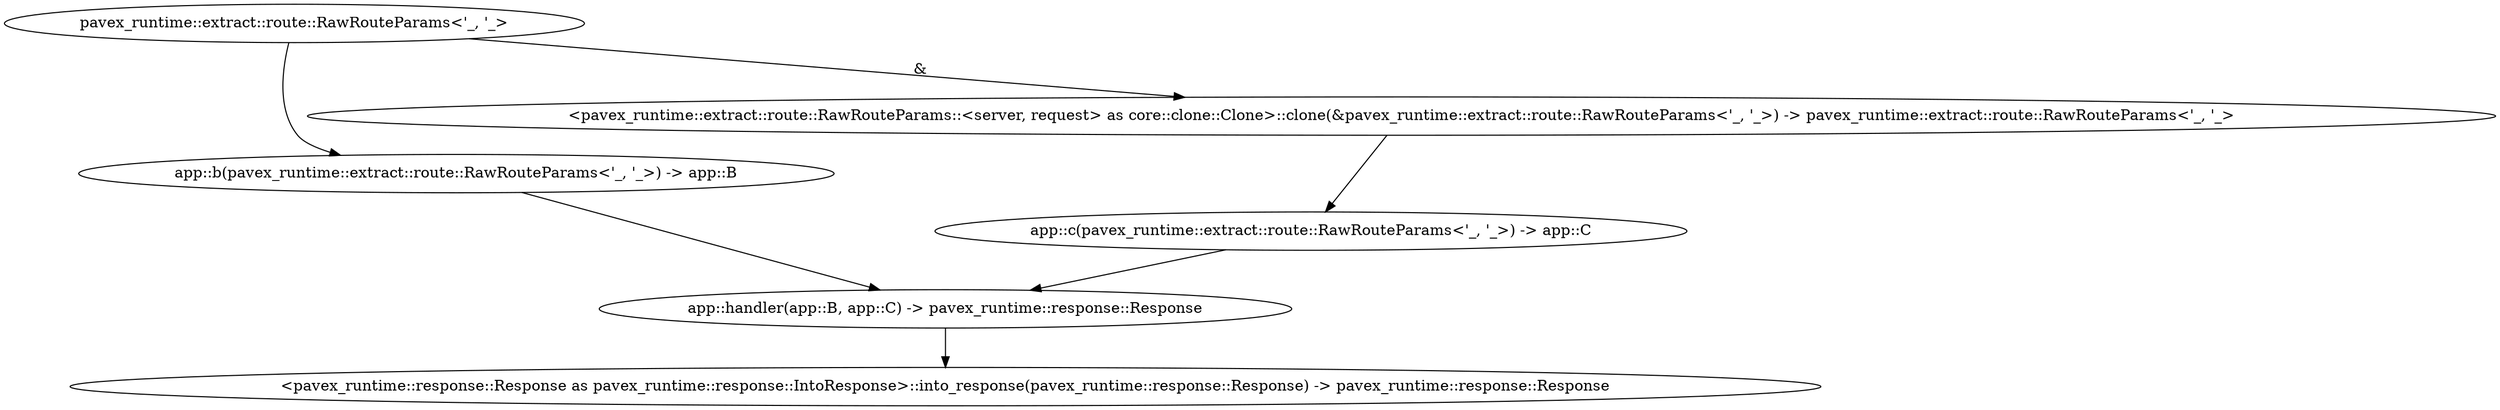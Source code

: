 digraph "GET /home" {
    0 [ label = "app::handler(app::B, app::C) -> pavex_runtime::response::Response"]
    1 [ label = "app::c(pavex_runtime::extract::route::RawRouteParams<'_, '_>) -> app::C"]
    2 [ label = "pavex_runtime::extract::route::RawRouteParams<'_, '_>"]
    3 [ label = "app::b(pavex_runtime::extract::route::RawRouteParams<'_, '_>) -> app::B"]
    4 [ label = "<pavex_runtime::response::Response as pavex_runtime::response::IntoResponse>::into_response(pavex_runtime::response::Response) -> pavex_runtime::response::Response"]
    5 [ label = "<pavex_runtime::extract::route::RawRouteParams::<server, request> as core::clone::Clone>::clone(&pavex_runtime::extract::route::RawRouteParams<'_, '_>) -> pavex_runtime::extract::route::RawRouteParams<'_, '_>"]
    1 -> 0 [ ]
    3 -> 0 [ ]
    2 -> 3 [ ]
    0 -> 4 [ ]
    2 -> 5 [ label = "&"]
    5 -> 1 [ ]
}
digraph app_state {
    0 [ label = "crate::ApplicationState() -> crate::ApplicationState"]
}